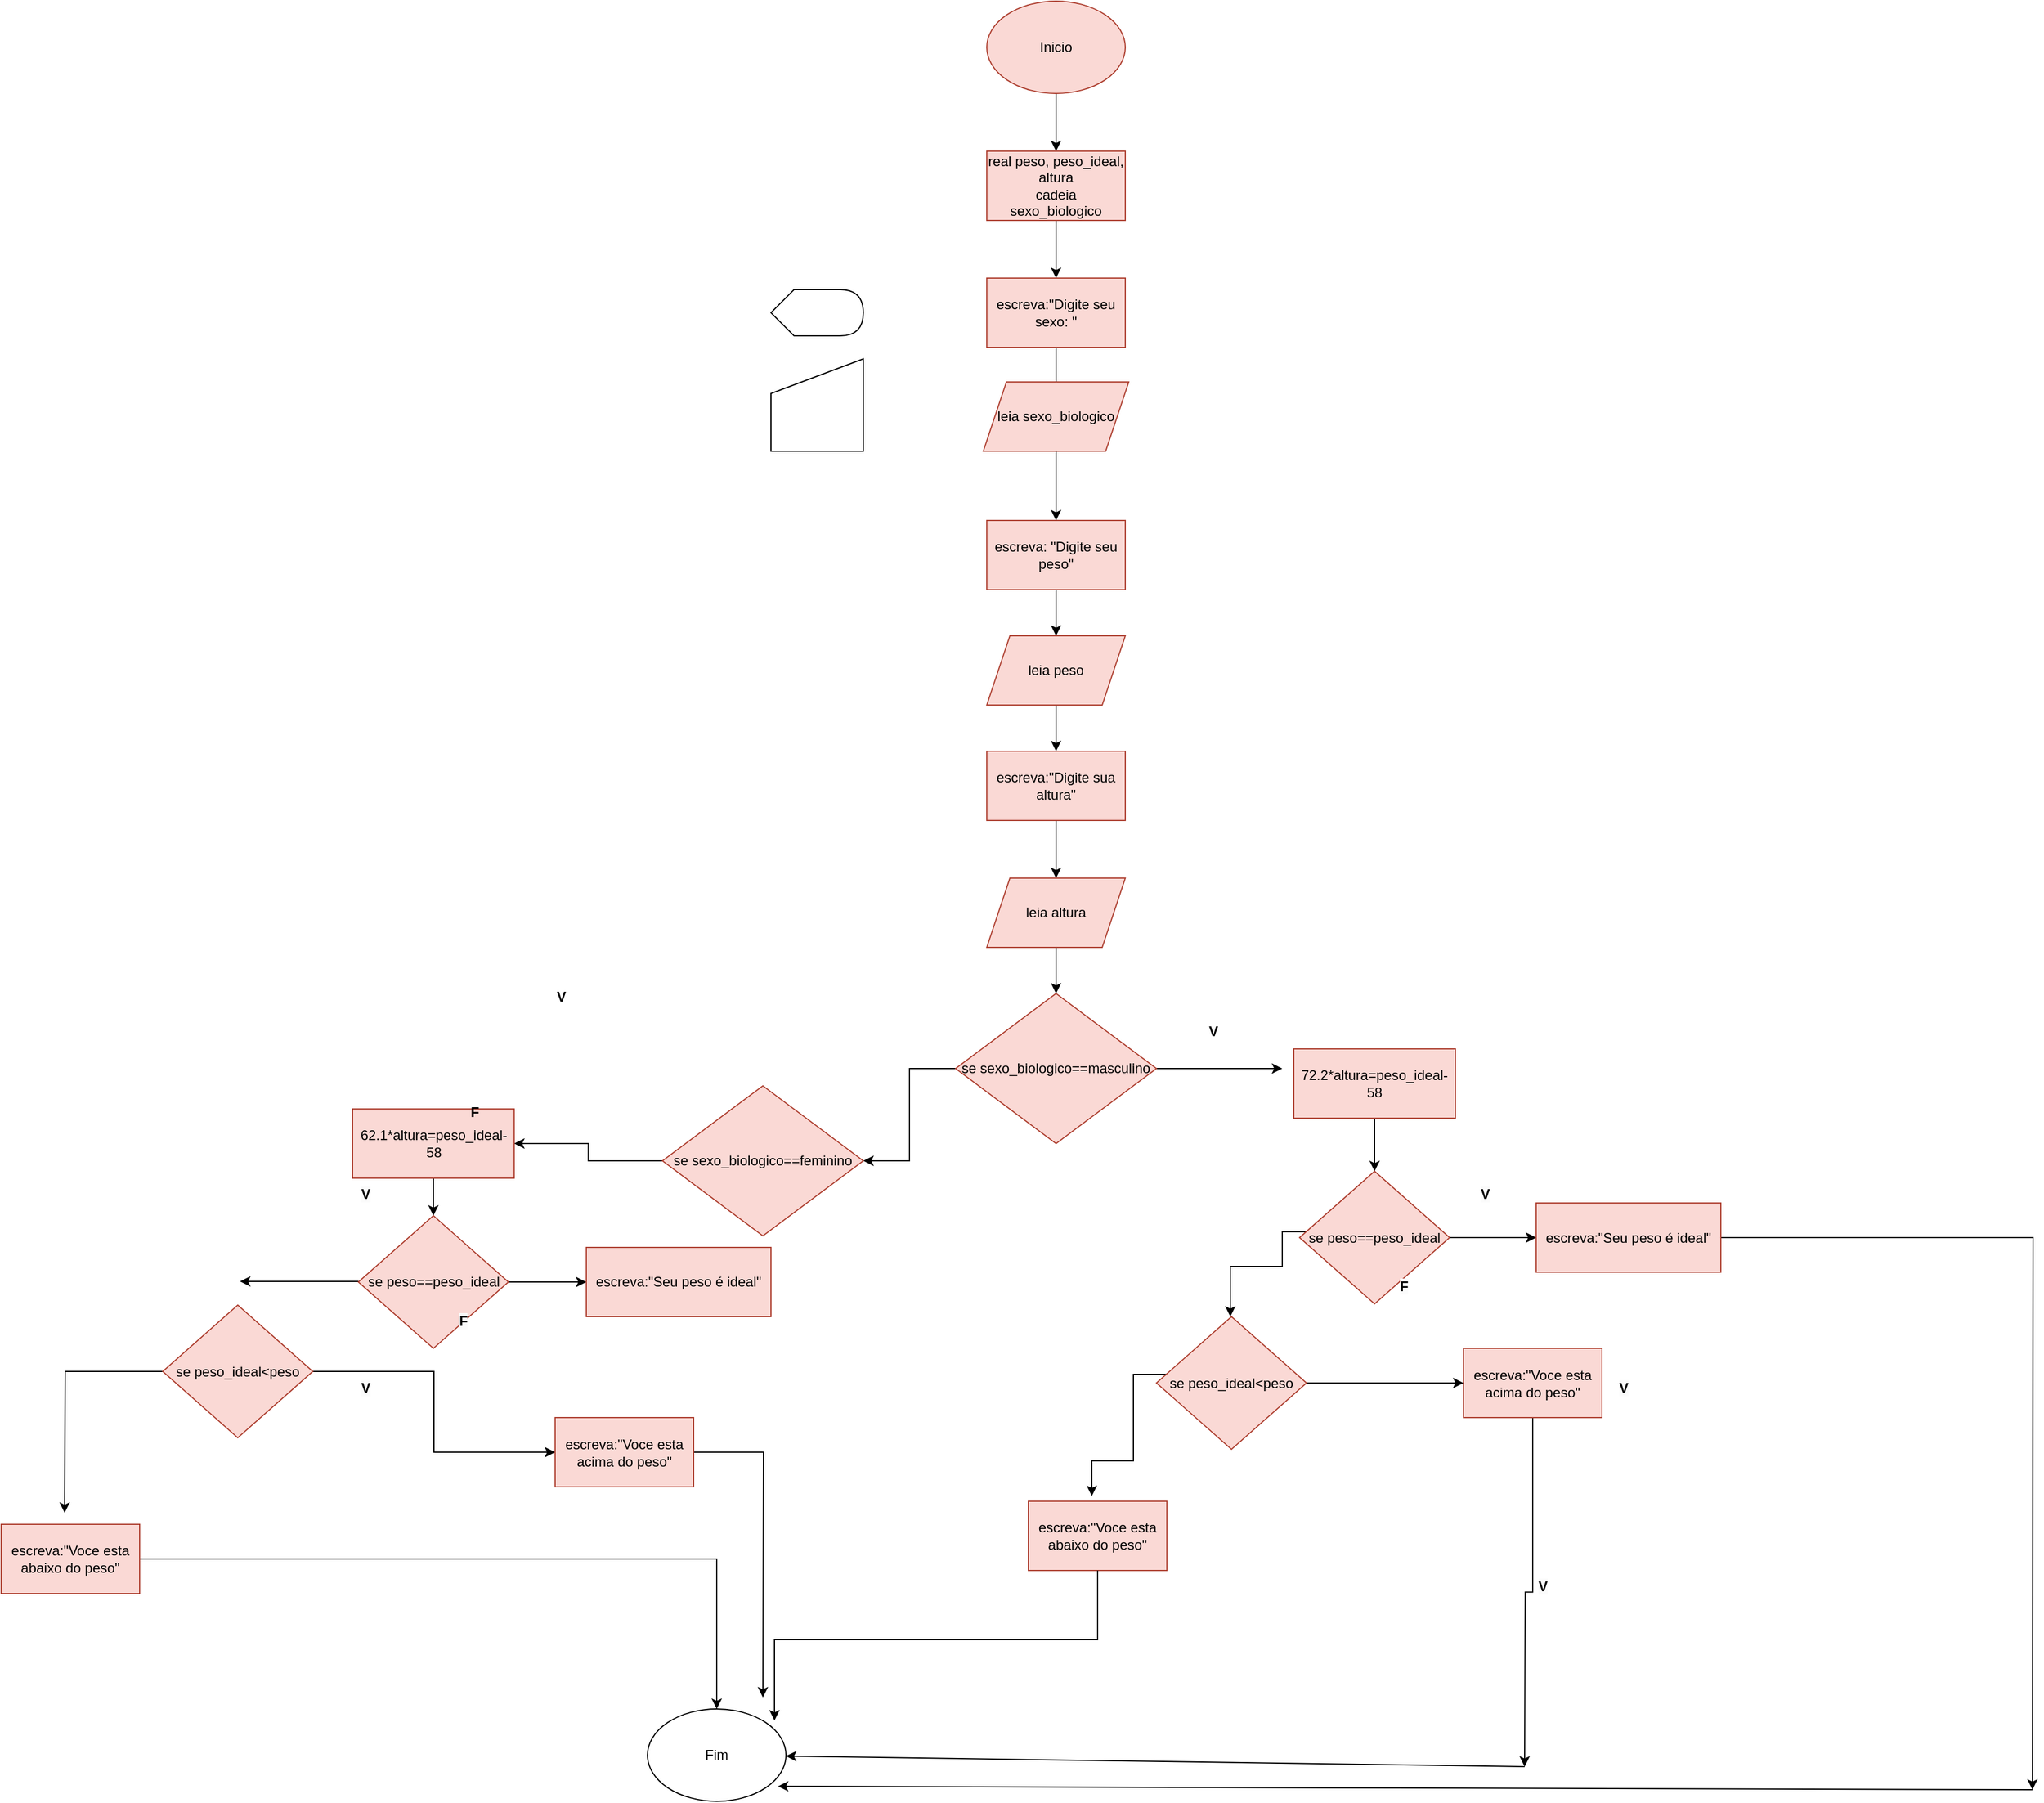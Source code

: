 <mxfile version="24.6.0" type="device">
  <diagram name="Página-1" id="1Mc5qhcUrL55si9hWnct">
    <mxGraphModel dx="2261" dy="772" grid="1" gridSize="10" guides="1" tooltips="1" connect="1" arrows="1" fold="1" page="1" pageScale="1" pageWidth="827" pageHeight="1169" math="0" shadow="0">
      <root>
        <mxCell id="0" />
        <mxCell id="1" parent="0" />
        <mxCell id="uj0u1xj1Jmg2NLX7m5tN-3" value="" style="edgeStyle=orthogonalEdgeStyle;rounded=0;orthogonalLoop=1;jettySize=auto;html=1;" edge="1" parent="1" source="uj0u1xj1Jmg2NLX7m5tN-1" target="uj0u1xj1Jmg2NLX7m5tN-2">
          <mxGeometry relative="1" as="geometry" />
        </mxCell>
        <mxCell id="uj0u1xj1Jmg2NLX7m5tN-1" value="Inicio" style="ellipse;whiteSpace=wrap;html=1;fillColor=#fad9d5;strokeColor=#ae4132;" vertex="1" parent="1">
          <mxGeometry x="294" y="50" width="120" height="80" as="geometry" />
        </mxCell>
        <mxCell id="uj0u1xj1Jmg2NLX7m5tN-5" value="" style="edgeStyle=orthogonalEdgeStyle;rounded=0;orthogonalLoop=1;jettySize=auto;html=1;" edge="1" parent="1" source="uj0u1xj1Jmg2NLX7m5tN-2" target="uj0u1xj1Jmg2NLX7m5tN-4">
          <mxGeometry relative="1" as="geometry" />
        </mxCell>
        <mxCell id="uj0u1xj1Jmg2NLX7m5tN-2" value="real peso, peso_ideal, altura&lt;div&gt;cadeia sexo_biologico&lt;/div&gt;" style="whiteSpace=wrap;html=1;fillColor=#fad9d5;strokeColor=#ae4132;" vertex="1" parent="1">
          <mxGeometry x="294" y="180" width="120" height="60" as="geometry" />
        </mxCell>
        <mxCell id="uj0u1xj1Jmg2NLX7m5tN-7" value="" style="edgeStyle=orthogonalEdgeStyle;rounded=0;orthogonalLoop=1;jettySize=auto;html=1;" edge="1" parent="1" source="uj0u1xj1Jmg2NLX7m5tN-4">
          <mxGeometry relative="1" as="geometry">
            <mxPoint x="354" y="430" as="targetPoint" />
          </mxGeometry>
        </mxCell>
        <mxCell id="uj0u1xj1Jmg2NLX7m5tN-4" value="escreva:&quot;Digite seu sexo: &quot;" style="whiteSpace=wrap;html=1;fillColor=#fad9d5;strokeColor=#ae4132;" vertex="1" parent="1">
          <mxGeometry x="294" y="290" width="120" height="60" as="geometry" />
        </mxCell>
        <mxCell id="uj0u1xj1Jmg2NLX7m5tN-12" value="" style="edgeStyle=orthogonalEdgeStyle;rounded=0;orthogonalLoop=1;jettySize=auto;html=1;" edge="1" parent="1" source="uj0u1xj1Jmg2NLX7m5tN-6" target="uj0u1xj1Jmg2NLX7m5tN-11">
          <mxGeometry relative="1" as="geometry" />
        </mxCell>
        <mxCell id="uj0u1xj1Jmg2NLX7m5tN-6" value="escreva: &quot;Digite seu peso&quot;" style="whiteSpace=wrap;html=1;fillColor=#fad9d5;strokeColor=#ae4132;" vertex="1" parent="1">
          <mxGeometry x="294" y="500" width="120" height="60" as="geometry" />
        </mxCell>
        <mxCell id="uj0u1xj1Jmg2NLX7m5tN-9" value="" style="edgeStyle=orthogonalEdgeStyle;rounded=0;orthogonalLoop=1;jettySize=auto;html=1;" edge="1" parent="1" source="uj0u1xj1Jmg2NLX7m5tN-8" target="uj0u1xj1Jmg2NLX7m5tN-6">
          <mxGeometry relative="1" as="geometry" />
        </mxCell>
        <mxCell id="uj0u1xj1Jmg2NLX7m5tN-8" value="leia sexo_biologico" style="shape=parallelogram;perimeter=parallelogramPerimeter;whiteSpace=wrap;html=1;fixedSize=1;fillColor=#fad9d5;strokeColor=#ae4132;" vertex="1" parent="1">
          <mxGeometry x="291" y="380" width="126" height="60" as="geometry" />
        </mxCell>
        <mxCell id="uj0u1xj1Jmg2NLX7m5tN-14" value="" style="edgeStyle=orthogonalEdgeStyle;rounded=0;orthogonalLoop=1;jettySize=auto;html=1;" edge="1" parent="1" source="uj0u1xj1Jmg2NLX7m5tN-11" target="uj0u1xj1Jmg2NLX7m5tN-13">
          <mxGeometry relative="1" as="geometry" />
        </mxCell>
        <mxCell id="uj0u1xj1Jmg2NLX7m5tN-11" value="leia peso" style="shape=parallelogram;perimeter=parallelogramPerimeter;whiteSpace=wrap;html=1;fixedSize=1;fillColor=#fad9d5;strokeColor=#ae4132;" vertex="1" parent="1">
          <mxGeometry x="294" y="600" width="120" height="60" as="geometry" />
        </mxCell>
        <mxCell id="uj0u1xj1Jmg2NLX7m5tN-16" value="" style="edgeStyle=orthogonalEdgeStyle;rounded=0;orthogonalLoop=1;jettySize=auto;html=1;" edge="1" parent="1" source="uj0u1xj1Jmg2NLX7m5tN-13" target="uj0u1xj1Jmg2NLX7m5tN-15">
          <mxGeometry relative="1" as="geometry" />
        </mxCell>
        <mxCell id="uj0u1xj1Jmg2NLX7m5tN-13" value="escreva:&quot;Digite sua altura&quot;" style="whiteSpace=wrap;html=1;fillColor=#fad9d5;strokeColor=#ae4132;" vertex="1" parent="1">
          <mxGeometry x="294" y="700" width="120" height="60" as="geometry" />
        </mxCell>
        <mxCell id="uj0u1xj1Jmg2NLX7m5tN-20" value="" style="edgeStyle=orthogonalEdgeStyle;rounded=0;orthogonalLoop=1;jettySize=auto;html=1;" edge="1" parent="1" source="uj0u1xj1Jmg2NLX7m5tN-15" target="uj0u1xj1Jmg2NLX7m5tN-19">
          <mxGeometry relative="1" as="geometry" />
        </mxCell>
        <mxCell id="uj0u1xj1Jmg2NLX7m5tN-15" value="leia altura" style="shape=parallelogram;perimeter=parallelogramPerimeter;whiteSpace=wrap;html=1;fixedSize=1;fillColor=#fad9d5;strokeColor=#ae4132;" vertex="1" parent="1">
          <mxGeometry x="294" y="810" width="120" height="60" as="geometry" />
        </mxCell>
        <mxCell id="uj0u1xj1Jmg2NLX7m5tN-22" value="" style="edgeStyle=orthogonalEdgeStyle;rounded=0;orthogonalLoop=1;jettySize=auto;html=1;" edge="1" parent="1" source="uj0u1xj1Jmg2NLX7m5tN-19">
          <mxGeometry relative="1" as="geometry">
            <mxPoint x="550" y="975" as="targetPoint" />
          </mxGeometry>
        </mxCell>
        <mxCell id="uj0u1xj1Jmg2NLX7m5tN-48" value="" style="edgeStyle=orthogonalEdgeStyle;rounded=0;orthogonalLoop=1;jettySize=auto;html=1;" edge="1" parent="1" source="uj0u1xj1Jmg2NLX7m5tN-19" target="uj0u1xj1Jmg2NLX7m5tN-47">
          <mxGeometry relative="1" as="geometry" />
        </mxCell>
        <mxCell id="uj0u1xj1Jmg2NLX7m5tN-19" value="se sexo_biologico==masculino" style="rhombus;whiteSpace=wrap;html=1;fillColor=#fad9d5;strokeColor=#ae4132;" vertex="1" parent="1">
          <mxGeometry x="267" y="910" width="174" height="130" as="geometry" />
        </mxCell>
        <mxCell id="uj0u1xj1Jmg2NLX7m5tN-27" value="" style="edgeStyle=orthogonalEdgeStyle;rounded=0;orthogonalLoop=1;jettySize=auto;html=1;" edge="1" parent="1" source="uj0u1xj1Jmg2NLX7m5tN-25" target="uj0u1xj1Jmg2NLX7m5tN-26">
          <mxGeometry relative="1" as="geometry" />
        </mxCell>
        <mxCell id="uj0u1xj1Jmg2NLX7m5tN-25" value="72.2*altura=peso_ideal-58" style="rounded=0;whiteSpace=wrap;html=1;fillColor=#fad9d5;strokeColor=#ae4132;" vertex="1" parent="1">
          <mxGeometry x="560" y="958" width="140" height="60" as="geometry" />
        </mxCell>
        <mxCell id="uj0u1xj1Jmg2NLX7m5tN-29" value="" style="edgeStyle=orthogonalEdgeStyle;rounded=0;orthogonalLoop=1;jettySize=auto;html=1;" edge="1" parent="1" source="uj0u1xj1Jmg2NLX7m5tN-26" target="uj0u1xj1Jmg2NLX7m5tN-28">
          <mxGeometry relative="1" as="geometry" />
        </mxCell>
        <mxCell id="uj0u1xj1Jmg2NLX7m5tN-32" value="" style="edgeStyle=orthogonalEdgeStyle;rounded=0;orthogonalLoop=1;jettySize=auto;html=1;" edge="1" parent="1">
          <mxGeometry relative="1" as="geometry">
            <mxPoint x="571.696" y="1116.54" as="sourcePoint" />
            <mxPoint x="505" y="1190.002" as="targetPoint" />
            <Array as="points">
              <mxPoint x="550" y="1116.54" />
              <mxPoint x="550" y="1146.54" />
              <mxPoint x="505" y="1146.54" />
            </Array>
          </mxGeometry>
        </mxCell>
        <mxCell id="uj0u1xj1Jmg2NLX7m5tN-26" value="se peso==peso_ideal" style="rhombus;whiteSpace=wrap;html=1;fillColor=#fad9d5;strokeColor=#ae4132;rounded=0;" vertex="1" parent="1">
          <mxGeometry x="565" y="1064" width="130" height="115" as="geometry" />
        </mxCell>
        <mxCell id="uj0u1xj1Jmg2NLX7m5tN-30" style="edgeStyle=orthogonalEdgeStyle;rounded=0;orthogonalLoop=1;jettySize=auto;html=1;" edge="1" parent="1" source="uj0u1xj1Jmg2NLX7m5tN-28">
          <mxGeometry relative="1" as="geometry">
            <mxPoint x="1200" y="1600" as="targetPoint" />
          </mxGeometry>
        </mxCell>
        <mxCell id="uj0u1xj1Jmg2NLX7m5tN-28" value="escreva:&quot;Seu peso é ideal&quot;" style="whiteSpace=wrap;html=1;fillColor=#fad9d5;strokeColor=#ae4132;rounded=0;" vertex="1" parent="1">
          <mxGeometry x="770" y="1091.5" width="160" height="60" as="geometry" />
        </mxCell>
        <mxCell id="uj0u1xj1Jmg2NLX7m5tN-34" value="" style="edgeStyle=orthogonalEdgeStyle;rounded=0;orthogonalLoop=1;jettySize=auto;html=1;" edge="1" parent="1" source="uj0u1xj1Jmg2NLX7m5tN-31" target="uj0u1xj1Jmg2NLX7m5tN-33">
          <mxGeometry relative="1" as="geometry" />
        </mxCell>
        <mxCell id="uj0u1xj1Jmg2NLX7m5tN-37" value="" style="edgeStyle=orthogonalEdgeStyle;rounded=0;orthogonalLoop=1;jettySize=auto;html=1;" edge="1" parent="1" source="uj0u1xj1Jmg2NLX7m5tN-31">
          <mxGeometry relative="1" as="geometry">
            <mxPoint x="385" y="1345.5" as="targetPoint" />
            <Array as="points">
              <mxPoint x="421" y="1240" />
              <mxPoint x="421" y="1315" />
              <mxPoint x="385" y="1315" />
            </Array>
          </mxGeometry>
        </mxCell>
        <mxCell id="uj0u1xj1Jmg2NLX7m5tN-31" value="se peso_ideal&amp;lt;peso" style="rhombus;whiteSpace=wrap;html=1;fillColor=#fad9d5;strokeColor=#ae4132;rounded=0;" vertex="1" parent="1">
          <mxGeometry x="441" y="1190" width="130" height="115" as="geometry" />
        </mxCell>
        <mxCell id="uj0u1xj1Jmg2NLX7m5tN-94" value="" style="edgeStyle=orthogonalEdgeStyle;rounded=0;orthogonalLoop=1;jettySize=auto;html=1;" edge="1" parent="1" source="uj0u1xj1Jmg2NLX7m5tN-33">
          <mxGeometry relative="1" as="geometry">
            <mxPoint x="760" y="1580" as="targetPoint" />
          </mxGeometry>
        </mxCell>
        <mxCell id="uj0u1xj1Jmg2NLX7m5tN-33" value="escreva:&quot;Voce esta acima do peso&quot;" style="whiteSpace=wrap;html=1;fillColor=#fad9d5;strokeColor=#ae4132;rounded=0;" vertex="1" parent="1">
          <mxGeometry x="707" y="1217.5" width="120" height="60" as="geometry" />
        </mxCell>
        <mxCell id="uj0u1xj1Jmg2NLX7m5tN-38" value="escreva:&quot;Voce esta abaixo do peso&quot;" style="whiteSpace=wrap;html=1;fillColor=#fad9d5;strokeColor=#ae4132;rounded=0;" vertex="1" parent="1">
          <mxGeometry x="330" y="1350" width="120" height="60" as="geometry" />
        </mxCell>
        <mxCell id="uj0u1xj1Jmg2NLX7m5tN-40" value="&lt;b&gt;V&lt;/b&gt;" style="text;html=1;align=center;verticalAlign=middle;resizable=0;points=[];autosize=1;strokeColor=none;fillColor=none;" vertex="1" parent="1">
          <mxGeometry x="475" y="928" width="30" height="30" as="geometry" />
        </mxCell>
        <mxCell id="uj0u1xj1Jmg2NLX7m5tN-41" value="&lt;b style=&quot;forced-color-adjust: none; color: rgb(0, 0, 0); font-family: Helvetica; font-size: 12px; font-style: normal; font-variant-ligatures: normal; font-variant-caps: normal; letter-spacing: normal; orphans: 2; text-align: center; text-indent: 0px; text-transform: none; widows: 2; word-spacing: 0px; -webkit-text-stroke-width: 0px; white-space: nowrap; background-color: rgb(251, 251, 251); text-decoration-thickness: initial; text-decoration-style: initial; text-decoration-color: initial;&quot;&gt;V&lt;/b&gt;" style="text;whiteSpace=wrap;html=1;" vertex="1" parent="1">
          <mxGeometry x="720" y="1070" width="40" height="40" as="geometry" />
        </mxCell>
        <mxCell id="uj0u1xj1Jmg2NLX7m5tN-44" value="&lt;b style=&quot;forced-color-adjust: none; color: rgb(0, 0, 0); font-family: Helvetica; font-size: 12px; font-style: normal; font-variant-ligatures: normal; font-variant-caps: normal; letter-spacing: normal; orphans: 2; text-align: center; text-indent: 0px; text-transform: none; widows: 2; word-spacing: 0px; -webkit-text-stroke-width: 0px; white-space: nowrap; background-color: rgb(251, 251, 251); text-decoration-thickness: initial; text-decoration-style: initial; text-decoration-color: initial;&quot;&gt;V&lt;/b&gt;" style="text;whiteSpace=wrap;html=1;" vertex="1" parent="1">
          <mxGeometry x="840" y="1237.5" width="40" height="40" as="geometry" />
        </mxCell>
        <mxCell id="uj0u1xj1Jmg2NLX7m5tN-45" value="&lt;b style=&quot;forced-color-adjust: none; color: rgb(0, 0, 0); font-family: Helvetica; font-size: 12px; font-style: normal; font-variant-ligatures: normal; font-variant-caps: normal; letter-spacing: normal; orphans: 2; text-align: center; text-indent: 0px; text-transform: none; widows: 2; word-spacing: 0px; -webkit-text-stroke-width: 0px; white-space: nowrap; background-color: rgb(251, 251, 251); text-decoration-thickness: initial; text-decoration-style: initial; text-decoration-color: initial;&quot;&gt;V&lt;/b&gt;" style="text;whiteSpace=wrap;html=1;" vertex="1" parent="1">
          <mxGeometry x="770" y="1410" width="40" height="40" as="geometry" />
        </mxCell>
        <mxCell id="uj0u1xj1Jmg2NLX7m5tN-69" value="" style="edgeStyle=orthogonalEdgeStyle;rounded=0;orthogonalLoop=1;jettySize=auto;html=1;" edge="1" parent="1" source="uj0u1xj1Jmg2NLX7m5tN-47" target="uj0u1xj1Jmg2NLX7m5tN-50">
          <mxGeometry relative="1" as="geometry" />
        </mxCell>
        <mxCell id="uj0u1xj1Jmg2NLX7m5tN-47" value="se sexo_biologico==feminino" style="rhombus;whiteSpace=wrap;html=1;fillColor=#fad9d5;strokeColor=#ae4132;" vertex="1" parent="1">
          <mxGeometry x="13" y="990" width="174" height="130" as="geometry" />
        </mxCell>
        <mxCell id="uj0u1xj1Jmg2NLX7m5tN-49" value="" style="edgeStyle=orthogonalEdgeStyle;rounded=0;orthogonalLoop=1;jettySize=auto;html=1;" edge="1" parent="1" source="uj0u1xj1Jmg2NLX7m5tN-50" target="uj0u1xj1Jmg2NLX7m5tN-53">
          <mxGeometry relative="1" as="geometry" />
        </mxCell>
        <mxCell id="uj0u1xj1Jmg2NLX7m5tN-50" value="62.1*altura=peso_ideal-58" style="rounded=0;whiteSpace=wrap;html=1;fillColor=#fad9d5;strokeColor=#ae4132;" vertex="1" parent="1">
          <mxGeometry x="-255.5" y="1010" width="140" height="60" as="geometry" />
        </mxCell>
        <mxCell id="uj0u1xj1Jmg2NLX7m5tN-51" value="" style="edgeStyle=orthogonalEdgeStyle;rounded=0;orthogonalLoop=1;jettySize=auto;html=1;" edge="1" parent="1" source="uj0u1xj1Jmg2NLX7m5tN-53" target="uj0u1xj1Jmg2NLX7m5tN-55">
          <mxGeometry relative="1" as="geometry" />
        </mxCell>
        <mxCell id="uj0u1xj1Jmg2NLX7m5tN-52" value="" style="edgeStyle=orthogonalEdgeStyle;rounded=0;orthogonalLoop=1;jettySize=auto;html=1;" edge="1" parent="1">
          <mxGeometry relative="1" as="geometry">
            <mxPoint x="-250.5" y="1159.5" as="sourcePoint" />
            <mxPoint x="-353" y="1159.5" as="targetPoint" />
          </mxGeometry>
        </mxCell>
        <mxCell id="uj0u1xj1Jmg2NLX7m5tN-53" value="se peso==peso_ideal" style="rhombus;whiteSpace=wrap;html=1;fillColor=#fad9d5;strokeColor=#ae4132;rounded=0;" vertex="1" parent="1">
          <mxGeometry x="-250.5" y="1102.5" width="130" height="115" as="geometry" />
        </mxCell>
        <mxCell id="uj0u1xj1Jmg2NLX7m5tN-55" value="escreva:&quot;Seu peso é ideal&quot;" style="whiteSpace=wrap;html=1;fillColor=#fad9d5;strokeColor=#ae4132;rounded=0;" vertex="1" parent="1">
          <mxGeometry x="-53" y="1130" width="160" height="60" as="geometry" />
        </mxCell>
        <mxCell id="uj0u1xj1Jmg2NLX7m5tN-56" value="" style="edgeStyle=orthogonalEdgeStyle;rounded=0;orthogonalLoop=1;jettySize=auto;html=1;" edge="1" parent="1" source="uj0u1xj1Jmg2NLX7m5tN-58" target="uj0u1xj1Jmg2NLX7m5tN-60">
          <mxGeometry relative="1" as="geometry" />
        </mxCell>
        <mxCell id="uj0u1xj1Jmg2NLX7m5tN-57" value="" style="edgeStyle=orthogonalEdgeStyle;rounded=0;orthogonalLoop=1;jettySize=auto;html=1;" edge="1" parent="1" source="uj0u1xj1Jmg2NLX7m5tN-58">
          <mxGeometry relative="1" as="geometry">
            <mxPoint x="-505" y="1360" as="targetPoint" />
          </mxGeometry>
        </mxCell>
        <mxCell id="uj0u1xj1Jmg2NLX7m5tN-58" value="se peso_ideal&amp;lt;peso" style="rhombus;whiteSpace=wrap;html=1;fillColor=#fad9d5;strokeColor=#ae4132;rounded=0;" vertex="1" parent="1">
          <mxGeometry x="-420" y="1180" width="130" height="115" as="geometry" />
        </mxCell>
        <mxCell id="uj0u1xj1Jmg2NLX7m5tN-90" style="edgeStyle=orthogonalEdgeStyle;rounded=0;orthogonalLoop=1;jettySize=auto;html=1;" edge="1" parent="1" source="uj0u1xj1Jmg2NLX7m5tN-60">
          <mxGeometry relative="1" as="geometry">
            <mxPoint x="100" y="1520" as="targetPoint" />
          </mxGeometry>
        </mxCell>
        <mxCell id="uj0u1xj1Jmg2NLX7m5tN-60" value="escreva:&quot;Voce esta acima do peso&quot;" style="whiteSpace=wrap;html=1;fillColor=#fad9d5;strokeColor=#ae4132;rounded=0;" vertex="1" parent="1">
          <mxGeometry x="-80" y="1277.5" width="120" height="60" as="geometry" />
        </mxCell>
        <mxCell id="uj0u1xj1Jmg2NLX7m5tN-86" style="edgeStyle=orthogonalEdgeStyle;rounded=0;orthogonalLoop=1;jettySize=auto;html=1;" edge="1" parent="1" source="uj0u1xj1Jmg2NLX7m5tN-64" target="uj0u1xj1Jmg2NLX7m5tN-79">
          <mxGeometry relative="1" as="geometry" />
        </mxCell>
        <mxCell id="uj0u1xj1Jmg2NLX7m5tN-64" value="escreva:&quot;Voce esta abaixo do peso&quot;" style="whiteSpace=wrap;html=1;fillColor=#fad9d5;strokeColor=#ae4132;rounded=0;" vertex="1" parent="1">
          <mxGeometry x="-560" y="1370" width="120" height="60" as="geometry" />
        </mxCell>
        <mxCell id="uj0u1xj1Jmg2NLX7m5tN-65" value="&lt;b&gt;V&lt;/b&gt;" style="text;html=1;align=center;verticalAlign=middle;resizable=0;points=[];autosize=1;strokeColor=none;fillColor=none;" vertex="1" parent="1">
          <mxGeometry x="-90" y="898" width="30" height="30" as="geometry" />
        </mxCell>
        <mxCell id="uj0u1xj1Jmg2NLX7m5tN-66" value="&lt;b style=&quot;forced-color-adjust: none; color: rgb(0, 0, 0); font-family: Helvetica; font-size: 12px; font-style: normal; font-variant-ligatures: normal; font-variant-caps: normal; letter-spacing: normal; orphans: 2; text-align: center; text-indent: 0px; text-transform: none; widows: 2; word-spacing: 0px; -webkit-text-stroke-width: 0px; white-space: nowrap; background-color: rgb(251, 251, 251); text-decoration-thickness: initial; text-decoration-style: initial; text-decoration-color: initial;&quot;&gt;V&lt;/b&gt;" style="text;whiteSpace=wrap;html=1;" vertex="1" parent="1">
          <mxGeometry x="-250.5" y="1070" width="40" height="40" as="geometry" />
        </mxCell>
        <mxCell id="uj0u1xj1Jmg2NLX7m5tN-67" value="&lt;b style=&quot;forced-color-adjust: none; color: rgb(0, 0, 0); font-family: Helvetica; font-size: 12px; font-style: normal; font-variant-ligatures: normal; font-variant-caps: normal; letter-spacing: normal; orphans: 2; text-align: center; text-indent: 0px; text-transform: none; widows: 2; word-spacing: 0px; -webkit-text-stroke-width: 0px; white-space: nowrap; background-color: rgb(251, 251, 251); text-decoration-thickness: initial; text-decoration-style: initial; text-decoration-color: initial;&quot;&gt;V&lt;/b&gt;" style="text;whiteSpace=wrap;html=1;" vertex="1" parent="1">
          <mxGeometry x="-250.5" y="1237.5" width="40" height="40" as="geometry" />
        </mxCell>
        <mxCell id="uj0u1xj1Jmg2NLX7m5tN-70" value="&lt;b&gt;F&lt;/b&gt;" style="text;html=1;align=center;verticalAlign=middle;resizable=0;points=[];autosize=1;strokeColor=none;fillColor=none;" vertex="1" parent="1">
          <mxGeometry x="-165" y="998" width="30" height="30" as="geometry" />
        </mxCell>
        <mxCell id="uj0u1xj1Jmg2NLX7m5tN-71" value="&lt;b style=&quot;forced-color-adjust: none; color: rgb(0, 0, 0); font-family: Helvetica; font-size: 12px; font-style: normal; font-variant-ligatures: normal; font-variant-caps: normal; letter-spacing: normal; orphans: 2; text-align: center; text-indent: 0px; text-transform: none; widows: 2; word-spacing: 0px; -webkit-text-stroke-width: 0px; white-space: nowrap; background-color: rgb(251, 251, 251); text-decoration-thickness: initial; text-decoration-style: initial; text-decoration-color: initial;&quot;&gt;F&lt;/b&gt;" style="text;whiteSpace=wrap;html=1;" vertex="1" parent="1">
          <mxGeometry x="-165" y="1180" width="40" height="30" as="geometry" />
        </mxCell>
        <mxCell id="uj0u1xj1Jmg2NLX7m5tN-76" value="&lt;b style=&quot;forced-color-adjust: none; color: rgb(0, 0, 0); font-family: Helvetica; font-size: 12px; font-style: normal; font-variant-ligatures: normal; font-variant-caps: normal; letter-spacing: normal; orphans: 2; text-align: center; text-indent: 0px; text-transform: none; widows: 2; word-spacing: 0px; -webkit-text-stroke-width: 0px; white-space: nowrap; background-color: rgb(251, 251, 251); text-decoration-thickness: initial; text-decoration-style: initial; text-decoration-color: initial;&quot;&gt;F&lt;/b&gt;" style="text;whiteSpace=wrap;html=1;" vertex="1" parent="1">
          <mxGeometry x="650" y="1150" width="40" height="40" as="geometry" />
        </mxCell>
        <mxCell id="uj0u1xj1Jmg2NLX7m5tN-79" value="Fim" style="ellipse;whiteSpace=wrap;html=1;" vertex="1" parent="1">
          <mxGeometry y="1530" width="120" height="80" as="geometry" />
        </mxCell>
        <mxCell id="uj0u1xj1Jmg2NLX7m5tN-81" value="" style="shape=display;whiteSpace=wrap;html=1;" vertex="1" parent="1">
          <mxGeometry x="107" y="300" width="80" height="40" as="geometry" />
        </mxCell>
        <mxCell id="uj0u1xj1Jmg2NLX7m5tN-82" value="" style="shape=manualInput;whiteSpace=wrap;html=1;" vertex="1" parent="1">
          <mxGeometry x="107" y="360" width="80" height="80" as="geometry" />
        </mxCell>
        <mxCell id="uj0u1xj1Jmg2NLX7m5tN-88" style="edgeStyle=orthogonalEdgeStyle;rounded=0;orthogonalLoop=1;jettySize=auto;html=1;exitX=0.5;exitY=1;exitDx=0;exitDy=0;entryX=0.917;entryY=0.125;entryDx=0;entryDy=0;entryPerimeter=0;" edge="1" parent="1" source="uj0u1xj1Jmg2NLX7m5tN-38" target="uj0u1xj1Jmg2NLX7m5tN-79">
          <mxGeometry relative="1" as="geometry" />
        </mxCell>
        <mxCell id="uj0u1xj1Jmg2NLX7m5tN-96" value="" style="endArrow=classic;html=1;rounded=0;" edge="1" parent="1" target="uj0u1xj1Jmg2NLX7m5tN-79">
          <mxGeometry width="50" height="50" relative="1" as="geometry">
            <mxPoint x="760" y="1580" as="sourcePoint" />
            <mxPoint x="820" y="1550" as="targetPoint" />
          </mxGeometry>
        </mxCell>
        <mxCell id="uj0u1xj1Jmg2NLX7m5tN-97" value="" style="endArrow=classic;html=1;rounded=0;entryX=0.942;entryY=0.838;entryDx=0;entryDy=0;entryPerimeter=0;" edge="1" parent="1" target="uj0u1xj1Jmg2NLX7m5tN-79">
          <mxGeometry width="50" height="50" relative="1" as="geometry">
            <mxPoint x="1200" y="1600" as="sourcePoint" />
            <mxPoint x="130" y="1600" as="targetPoint" />
          </mxGeometry>
        </mxCell>
      </root>
    </mxGraphModel>
  </diagram>
</mxfile>
